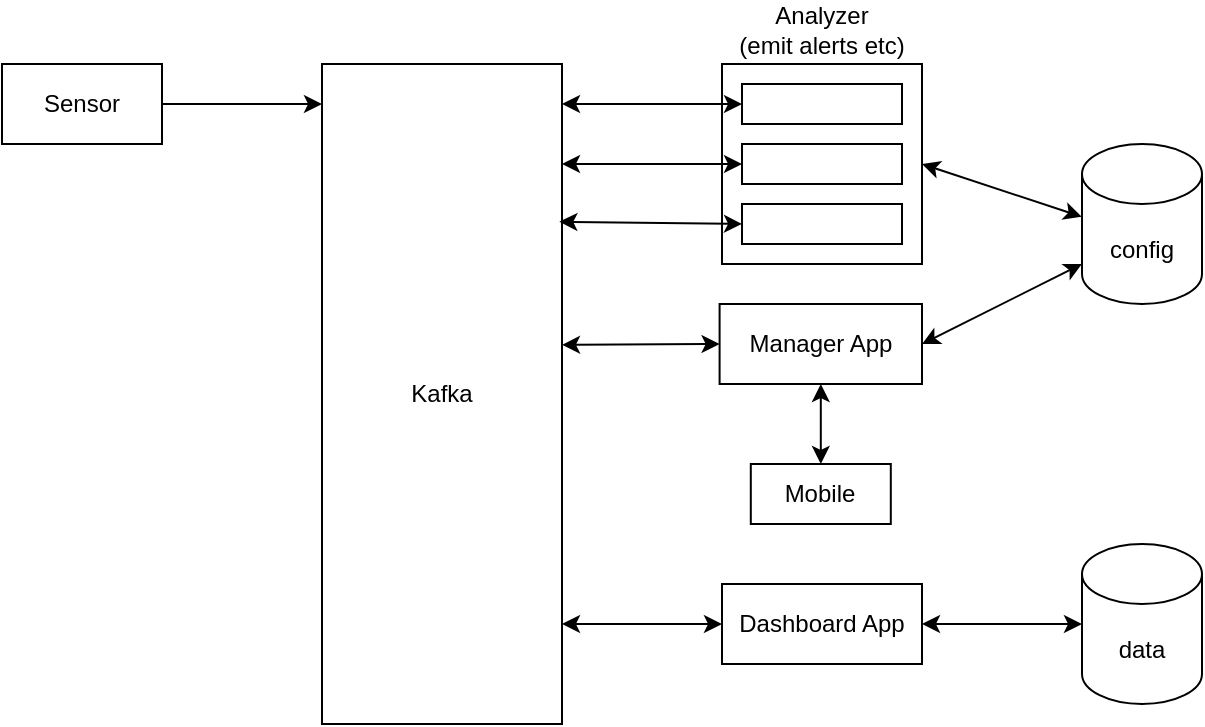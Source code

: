<mxfile version="15.8.7" type="device"><diagram id="FWkcElaFNWSDcWvKZBLX" name="Page-1"><mxGraphModel dx="655" dy="487" grid="1" gridSize="10" guides="1" tooltips="1" connect="1" arrows="1" fold="1" page="1" pageScale="1" pageWidth="850" pageHeight="1100" math="0" shadow="0"><root><mxCell id="0"/><mxCell id="1" parent="0"/><mxCell id="V4GOt8onheDLTKu3NSz5-2" value="&lt;div&gt;Kafka&lt;/div&gt;" style="rounded=0;whiteSpace=wrap;html=1;" parent="1" vertex="1"><mxGeometry x="320" y="160" width="120" height="330" as="geometry"/></mxCell><mxCell id="Mk-mvNnl9w0t0HQFzGsm-1" value="&lt;div&gt;Sensor&lt;/div&gt;" style="rounded=0;whiteSpace=wrap;html=1;" parent="1" vertex="1"><mxGeometry x="160" y="160" width="80" height="40" as="geometry"/></mxCell><mxCell id="Mk-mvNnl9w0t0HQFzGsm-2" value="" style="endArrow=classic;html=1;rounded=0;exitX=1;exitY=0.5;exitDx=0;exitDy=0;" parent="1" source="Mk-mvNnl9w0t0HQFzGsm-1" edge="1"><mxGeometry width="50" height="50" relative="1" as="geometry"><mxPoint x="290" y="260" as="sourcePoint"/><mxPoint x="320" y="180" as="targetPoint"/></mxGeometry></mxCell><mxCell id="Mk-mvNnl9w0t0HQFzGsm-4" value="&lt;div&gt;Manager App&lt;/div&gt;" style="rounded=0;whiteSpace=wrap;html=1;" parent="1" vertex="1"><mxGeometry x="518.8" y="280" width="101.2" height="40" as="geometry"/></mxCell><mxCell id="Mk-mvNnl9w0t0HQFzGsm-6" value="Mobile" style="rounded=0;whiteSpace=wrap;html=1;" parent="1" vertex="1"><mxGeometry x="534.4" y="360" width="70" height="30" as="geometry"/></mxCell><mxCell id="Mk-mvNnl9w0t0HQFzGsm-10" value="" style="endArrow=classic;html=1;rounded=0;exitX=1.01;exitY=0.835;exitDx=0;exitDy=0;entryX=0;entryY=0.5;entryDx=0;entryDy=0;startArrow=classic;startFill=1;exitPerimeter=0;" parent="1" target="Mk-mvNnl9w0t0HQFzGsm-4" edge="1"><mxGeometry width="50" height="50" relative="1" as="geometry"><mxPoint x="440.0" y="300.4" as="sourcePoint"/><mxPoint x="338.8" y="190" as="targetPoint"/></mxGeometry></mxCell><mxCell id="Mk-mvNnl9w0t0HQFzGsm-15" value="" style="endArrow=classic;html=1;rounded=0;entryX=0;entryY=0.5;entryDx=0;entryDy=0;startArrow=classic;startFill=1;" parent="1" edge="1"><mxGeometry width="50" height="50" relative="1" as="geometry"><mxPoint x="440" y="440" as="sourcePoint"/><mxPoint x="520.0" y="440.0" as="targetPoint"/></mxGeometry></mxCell><mxCell id="Mk-mvNnl9w0t0HQFzGsm-16" value="&lt;div&gt;Dashboard App&lt;/div&gt;" style="rounded=0;whiteSpace=wrap;html=1;" parent="1" vertex="1"><mxGeometry x="520" y="420" width="100" height="40" as="geometry"/></mxCell><mxCell id="Mk-mvNnl9w0t0HQFzGsm-17" value="config" style="shape=cylinder3;whiteSpace=wrap;html=1;boundedLbl=1;backgroundOutline=1;size=15;" parent="1" vertex="1"><mxGeometry x="700" y="200" width="60" height="80" as="geometry"/></mxCell><mxCell id="Mk-mvNnl9w0t0HQFzGsm-20" value="" style="endArrow=classic;startArrow=classic;html=1;rounded=0;entryX=0.5;entryY=0;entryDx=0;entryDy=0;exitX=0.5;exitY=1;exitDx=0;exitDy=0;" parent="1" source="Mk-mvNnl9w0t0HQFzGsm-4" target="Mk-mvNnl9w0t0HQFzGsm-6" edge="1"><mxGeometry width="50" height="50" relative="1" as="geometry"><mxPoint x="368.8" y="500" as="sourcePoint"/><mxPoint x="418.8" y="450" as="targetPoint"/></mxGeometry></mxCell><mxCell id="Mk-mvNnl9w0t0HQFzGsm-29" value="" style="group" parent="1" vertex="1" connectable="0"><mxGeometry x="520" y="160" width="100" height="100" as="geometry"/></mxCell><mxCell id="Mk-mvNnl9w0t0HQFzGsm-22" value="Analyzer&lt;br&gt;(emit alerts etc)" style="rounded=0;whiteSpace=wrap;html=1;labelPosition=center;verticalLabelPosition=top;align=center;verticalAlign=bottom;" parent="Mk-mvNnl9w0t0HQFzGsm-29" vertex="1"><mxGeometry width="100" height="100" as="geometry"/></mxCell><mxCell id="Mk-mvNnl9w0t0HQFzGsm-25" value="" style="rounded=0;whiteSpace=wrap;html=1;" parent="Mk-mvNnl9w0t0HQFzGsm-29" vertex="1"><mxGeometry x="10" y="10" width="80" height="20" as="geometry"/></mxCell><mxCell id="Mk-mvNnl9w0t0HQFzGsm-27" value="" style="rounded=0;whiteSpace=wrap;html=1;" parent="Mk-mvNnl9w0t0HQFzGsm-29" vertex="1"><mxGeometry x="10" y="70" width="80" height="20" as="geometry"/></mxCell><mxCell id="Mk-mvNnl9w0t0HQFzGsm-28" value="" style="rounded=0;whiteSpace=wrap;html=1;fontStyle=1" parent="Mk-mvNnl9w0t0HQFzGsm-29" vertex="1"><mxGeometry x="10" y="40" width="80" height="20" as="geometry"/></mxCell><mxCell id="Mk-mvNnl9w0t0HQFzGsm-32" value="" style="endArrow=classic;startArrow=classic;html=1;rounded=0;exitX=0;exitY=0.5;exitDx=0;exitDy=0;" parent="1" source="Mk-mvNnl9w0t0HQFzGsm-25" edge="1"><mxGeometry width="50" height="50" relative="1" as="geometry"><mxPoint x="560" y="260" as="sourcePoint"/><mxPoint x="440" y="180" as="targetPoint"/></mxGeometry></mxCell><mxCell id="Mk-mvNnl9w0t0HQFzGsm-33" value="" style="endArrow=classic;startArrow=classic;html=1;rounded=0;entryX=0;entryY=0.5;entryDx=0;entryDy=0;" parent="1" target="Mk-mvNnl9w0t0HQFzGsm-28" edge="1"><mxGeometry width="50" height="50" relative="1" as="geometry"><mxPoint x="440" y="210" as="sourcePoint"/><mxPoint x="500" y="185" as="targetPoint"/></mxGeometry></mxCell><mxCell id="Mk-mvNnl9w0t0HQFzGsm-34" value="" style="endArrow=classic;startArrow=classic;html=1;rounded=0;entryX=0;entryY=0.5;entryDx=0;entryDy=0;exitX=0.989;exitY=0.239;exitDx=0;exitDy=0;exitPerimeter=0;" parent="1" source="V4GOt8onheDLTKu3NSz5-2" target="Mk-mvNnl9w0t0HQFzGsm-27" edge="1"><mxGeometry width="50" height="50" relative="1" as="geometry"><mxPoint x="560" y="260" as="sourcePoint"/><mxPoint x="610" y="210" as="targetPoint"/></mxGeometry></mxCell><mxCell id="wM05Wm7L7R-ykr4hy0VU-3" value="data" style="shape=cylinder3;whiteSpace=wrap;html=1;boundedLbl=1;backgroundOutline=1;size=15;" vertex="1" parent="1"><mxGeometry x="700" y="400" width="60" height="80" as="geometry"/></mxCell><mxCell id="wM05Wm7L7R-ykr4hy0VU-4" value="" style="endArrow=classic;startArrow=classic;html=1;rounded=0;exitX=1;exitY=0.5;exitDx=0;exitDy=0;entryX=0;entryY=0.5;entryDx=0;entryDy=0;entryPerimeter=0;" edge="1" parent="1" source="Mk-mvNnl9w0t0HQFzGsm-16" target="wM05Wm7L7R-ykr4hy0VU-3"><mxGeometry width="50" height="50" relative="1" as="geometry"><mxPoint x="630" y="465" as="sourcePoint"/><mxPoint x="680" y="415" as="targetPoint"/></mxGeometry></mxCell><mxCell id="wM05Wm7L7R-ykr4hy0VU-5" value="" style="endArrow=classic;startArrow=classic;html=1;rounded=0;" edge="1" parent="1"><mxGeometry width="50" height="50" relative="1" as="geometry"><mxPoint x="620" y="300" as="sourcePoint"/><mxPoint x="700" y="260" as="targetPoint"/></mxGeometry></mxCell><mxCell id="wM05Wm7L7R-ykr4hy0VU-6" value="" style="endArrow=classic;startArrow=classic;html=1;rounded=0;exitX=1;exitY=0.5;exitDx=0;exitDy=0;entryX=-0.002;entryY=0.455;entryDx=0;entryDy=0;entryPerimeter=0;" edge="1" parent="1" source="Mk-mvNnl9w0t0HQFzGsm-22" target="Mk-mvNnl9w0t0HQFzGsm-17"><mxGeometry width="50" height="50" relative="1" as="geometry"><mxPoint x="640" y="190" as="sourcePoint"/><mxPoint x="700" y="230" as="targetPoint"/></mxGeometry></mxCell></root></mxGraphModel></diagram></mxfile>